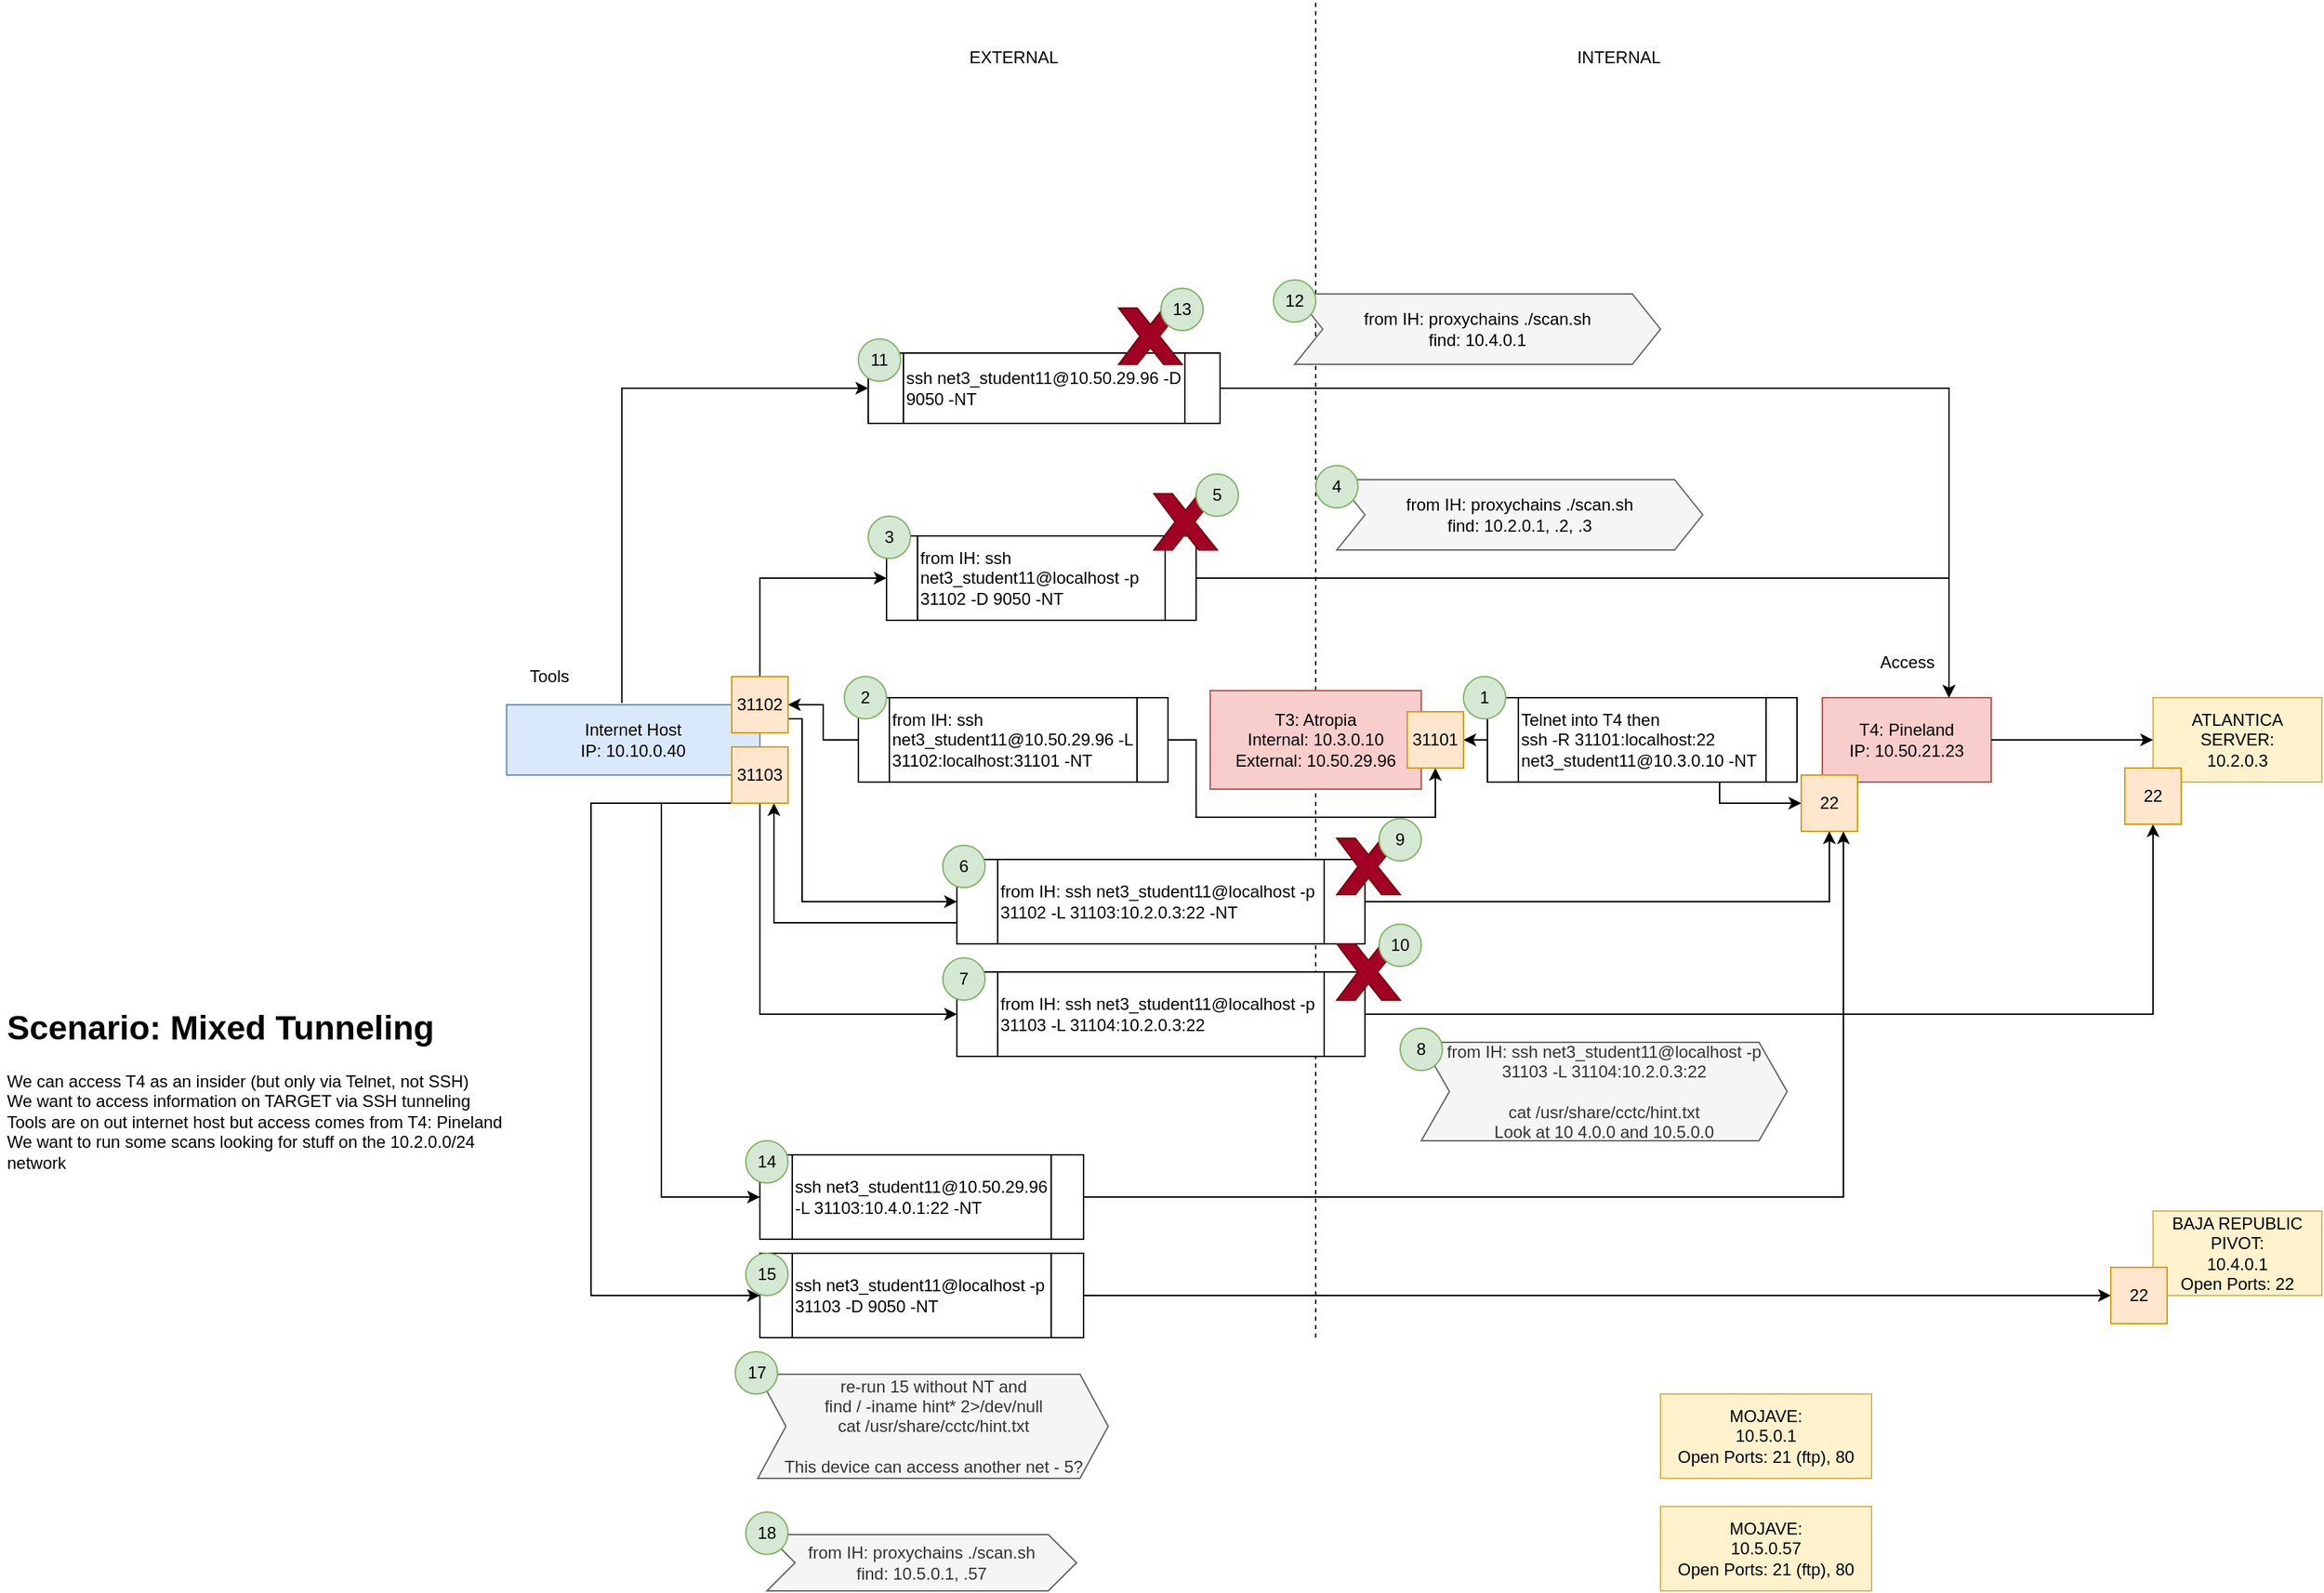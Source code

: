 <mxfile version="16.5.6" type="github">
  <diagram id="JSSCa7bkJR9PmikTlj4o" name="Page-1">
    <mxGraphModel dx="2333" dy="1881" grid="1" gridSize="10" guides="1" tooltips="1" connect="1" arrows="1" fold="1" page="1" pageScale="1" pageWidth="850" pageHeight="1100" math="0" shadow="0">
      <root>
        <mxCell id="0" />
        <mxCell id="1" parent="0" />
        <mxCell id="2QfLTyrHY2M2lkCo5Ux--4" value="" style="endArrow=none;dashed=1;html=1;rounded=0;startArrow=none;" parent="1" edge="1" source="2QfLTyrHY2M2lkCo5Ux--3">
          <mxGeometry width="50" height="50" relative="1" as="geometry">
            <mxPoint x="439.5" y="410" as="sourcePoint" />
            <mxPoint x="425" y="-280" as="targetPoint" />
          </mxGeometry>
        </mxCell>
        <mxCell id="J24ZNAqXqzgIBJFLbZun-23" value="" style="endArrow=none;dashed=1;html=1;rounded=0;" edge="1" parent="1" target="2QfLTyrHY2M2lkCo5Ux--3">
          <mxGeometry width="50" height="50" relative="1" as="geometry">
            <mxPoint x="425" y="670" as="sourcePoint" />
            <mxPoint x="439.5" y="90" as="targetPoint" />
          </mxGeometry>
        </mxCell>
        <mxCell id="J24ZNAqXqzgIBJFLbZun-10" value="" style="edgeStyle=orthogonalEdgeStyle;rounded=0;orthogonalLoop=1;jettySize=auto;html=1;entryX=0;entryY=0.5;entryDx=0;entryDy=0;startArrow=none;exitX=1;exitY=0.75;exitDx=0;exitDy=0;" edge="1" parent="1" source="2QfLTyrHY2M2lkCo5Ux--28" target="J24ZNAqXqzgIBJFLbZun-6">
          <mxGeometry relative="1" as="geometry">
            <mxPoint x="40" y="303" as="sourcePoint" />
            <Array as="points">
              <mxPoint x="60" y="230" />
              <mxPoint x="60" y="360" />
            </Array>
          </mxGeometry>
        </mxCell>
        <mxCell id="J24ZNAqXqzgIBJFLbZun-17" style="edgeStyle=orthogonalEdgeStyle;rounded=0;orthogonalLoop=1;jettySize=auto;html=1;exitX=0.5;exitY=1;exitDx=0;exitDy=0;entryX=0;entryY=0.5;entryDx=0;entryDy=0;" edge="1" parent="1" source="J24ZNAqXqzgIBJFLbZun-12" target="J24ZNAqXqzgIBJFLbZun-16">
          <mxGeometry relative="1" as="geometry" />
        </mxCell>
        <mxCell id="J24ZNAqXqzgIBJFLbZun-44" style="edgeStyle=orthogonalEdgeStyle;rounded=0;orthogonalLoop=1;jettySize=auto;html=1;exitX=0.455;exitY=-0.024;exitDx=0;exitDy=0;entryX=0;entryY=0.5;entryDx=0;entryDy=0;exitPerimeter=0;" edge="1" parent="1" source="2QfLTyrHY2M2lkCo5Ux--1" target="J24ZNAqXqzgIBJFLbZun-36">
          <mxGeometry relative="1" as="geometry">
            <Array as="points">
              <mxPoint x="-68" y="-5" />
            </Array>
          </mxGeometry>
        </mxCell>
        <mxCell id="2QfLTyrHY2M2lkCo5Ux--1" value="Internet Host&lt;br&gt;IP: 10.10.0.40" style="rounded=0;whiteSpace=wrap;html=1;fillColor=#dae8fc;strokeColor=#6c8ebf;" parent="1" vertex="1">
          <mxGeometry x="-150" y="220" width="180" height="50" as="geometry" />
        </mxCell>
        <mxCell id="2QfLTyrHY2M2lkCo5Ux--2" value="Tools" style="text;html=1;align=center;verticalAlign=middle;resizable=0;points=[];autosize=1;strokeColor=none;fillColor=none;" parent="1" vertex="1">
          <mxGeometry x="-140" y="190" width="40" height="20" as="geometry" />
        </mxCell>
        <mxCell id="2QfLTyrHY2M2lkCo5Ux--5" value="EXTERNAL" style="text;html=1;align=center;verticalAlign=middle;resizable=0;points=[];autosize=1;strokeColor=none;fillColor=none;" parent="1" vertex="1">
          <mxGeometry x="170" y="-250" width="80" height="20" as="geometry" />
        </mxCell>
        <mxCell id="2QfLTyrHY2M2lkCo5Ux--6" value="INTERNAL" style="text;html=1;align=center;verticalAlign=middle;resizable=0;points=[];autosize=1;strokeColor=none;fillColor=none;" parent="1" vertex="1">
          <mxGeometry x="605" y="-250" width="70" height="20" as="geometry" />
        </mxCell>
        <mxCell id="2QfLTyrHY2M2lkCo5Ux--7" value="T4: Pineland&lt;br&gt;IP: 10.50.21.23" style="rounded=0;whiteSpace=wrap;html=1;fillColor=#f8cecc;strokeColor=#b85450;" parent="1" vertex="1">
          <mxGeometry x="785" y="215" width="120" height="60" as="geometry" />
        </mxCell>
        <mxCell id="2QfLTyrHY2M2lkCo5Ux--8" value="ATLANTICA SERVER:&lt;br&gt;10.2.0.3" style="rounded=0;whiteSpace=wrap;html=1;fillColor=#fff2cc;strokeColor=#d6b656;" parent="1" vertex="1">
          <mxGeometry x="1020" y="215" width="120" height="60" as="geometry" />
        </mxCell>
        <mxCell id="2QfLTyrHY2M2lkCo5Ux--11" value="Access" style="text;html=1;align=center;verticalAlign=middle;resizable=0;points=[];autosize=1;strokeColor=none;fillColor=none;" parent="1" vertex="1">
          <mxGeometry x="820" y="180" width="50" height="20" as="geometry" />
        </mxCell>
        <mxCell id="2QfLTyrHY2M2lkCo5Ux--13" value="" style="endArrow=classic;html=1;rounded=0;exitX=1;exitY=0.5;exitDx=0;exitDy=0;" parent="1" source="2QfLTyrHY2M2lkCo5Ux--7" target="2QfLTyrHY2M2lkCo5Ux--8" edge="1">
          <mxGeometry width="50" height="50" relative="1" as="geometry">
            <mxPoint x="400" y="220" as="sourcePoint" />
            <mxPoint x="450" y="170" as="targetPoint" />
          </mxGeometry>
        </mxCell>
        <mxCell id="2QfLTyrHY2M2lkCo5Ux--18" value="22" style="whiteSpace=wrap;html=1;aspect=fixed;fillColor=#ffe6cc;strokeColor=#d79b00;" parent="1" vertex="1">
          <mxGeometry x="770" y="270" width="40" height="40" as="geometry" />
        </mxCell>
        <mxCell id="J24ZNAqXqzgIBJFLbZun-22" style="edgeStyle=orthogonalEdgeStyle;rounded=0;orthogonalLoop=1;jettySize=auto;html=1;exitX=0;exitY=0.5;exitDx=0;exitDy=0;entryX=1;entryY=0.5;entryDx=0;entryDy=0;" edge="1" parent="1" source="2QfLTyrHY2M2lkCo5Ux--14" target="2QfLTyrHY2M2lkCo5Ux--17">
          <mxGeometry relative="1" as="geometry" />
        </mxCell>
        <mxCell id="J24ZNAqXqzgIBJFLbZun-31" style="edgeStyle=orthogonalEdgeStyle;rounded=0;orthogonalLoop=1;jettySize=auto;html=1;exitX=0.75;exitY=1;exitDx=0;exitDy=0;entryX=0;entryY=0.5;entryDx=0;entryDy=0;" edge="1" parent="1" source="2QfLTyrHY2M2lkCo5Ux--14" target="2QfLTyrHY2M2lkCo5Ux--18">
          <mxGeometry relative="1" as="geometry">
            <Array as="points">
              <mxPoint x="712" y="290" />
            </Array>
          </mxGeometry>
        </mxCell>
        <mxCell id="2QfLTyrHY2M2lkCo5Ux--14" value="Telnet into T4 then&lt;br&gt;ssh -R 31101:localhost:22 net3_student11@10.3.0.10 -NT" style="shape=process;whiteSpace=wrap;html=1;backgroundOutline=1;align=left;" parent="1" vertex="1">
          <mxGeometry x="547" y="215" width="220" height="60" as="geometry" />
        </mxCell>
        <mxCell id="2QfLTyrHY2M2lkCo5Ux--21" value="1" style="ellipse;whiteSpace=wrap;html=1;aspect=fixed;fillColor=#d5e8d4;strokeColor=#82b366;" parent="1" vertex="1">
          <mxGeometry x="530" y="200" width="30" height="30" as="geometry" />
        </mxCell>
        <mxCell id="J24ZNAqXqzgIBJFLbZun-21" style="edgeStyle=orthogonalEdgeStyle;rounded=0;orthogonalLoop=1;jettySize=auto;html=1;exitX=1;exitY=0.5;exitDx=0;exitDy=0;entryX=0.5;entryY=1;entryDx=0;entryDy=0;" edge="1" parent="1" source="2QfLTyrHY2M2lkCo5Ux--22" target="2QfLTyrHY2M2lkCo5Ux--17">
          <mxGeometry relative="1" as="geometry">
            <Array as="points">
              <mxPoint x="340" y="245" />
              <mxPoint x="340" y="300" />
              <mxPoint x="510" y="300" />
            </Array>
          </mxGeometry>
        </mxCell>
        <mxCell id="J24ZNAqXqzgIBJFLbZun-26" style="edgeStyle=orthogonalEdgeStyle;rounded=0;orthogonalLoop=1;jettySize=auto;html=1;exitX=0;exitY=0.5;exitDx=0;exitDy=0;entryX=1;entryY=0.5;entryDx=0;entryDy=0;" edge="1" parent="1" source="2QfLTyrHY2M2lkCo5Ux--22" target="2QfLTyrHY2M2lkCo5Ux--28">
          <mxGeometry relative="1" as="geometry" />
        </mxCell>
        <mxCell id="2QfLTyrHY2M2lkCo5Ux--22" value="from IH: ssh net3_student11@10.50.29.96 -L 31102:localhost:31101 -NT" style="shape=process;whiteSpace=wrap;html=1;backgroundOutline=1;align=left;" parent="1" vertex="1">
          <mxGeometry x="100" y="215" width="220" height="60" as="geometry" />
        </mxCell>
        <mxCell id="2QfLTyrHY2M2lkCo5Ux--24" value="2" style="ellipse;whiteSpace=wrap;html=1;aspect=fixed;fillColor=#d5e8d4;strokeColor=#82b366;" parent="1" vertex="1">
          <mxGeometry x="90" y="200" width="30" height="30" as="geometry" />
        </mxCell>
        <mxCell id="2QfLTyrHY2M2lkCo5Ux--29" value="&lt;h1&gt;Scenario: Mixed Tunneling&lt;/h1&gt;&lt;span&gt;We can access T4 as an insider (but only via Telnet, not SSH)&lt;/span&gt;&lt;br&gt;&lt;span&gt;We want to access information on TARGET via SSH tunneling&lt;/span&gt;&lt;br&gt;&lt;span&gt;Tools are on out internet host but access comes from T4: Pineland&lt;br&gt;We want to run some scans looking for stuff on the 10.2.0.0/24 network&lt;/span&gt;" style="text;html=1;strokeColor=none;fillColor=none;spacing=5;spacingTop=-20;whiteSpace=wrap;overflow=hidden;rounded=0;" parent="1" vertex="1">
          <mxGeometry x="-510" y="430" width="380" height="120" as="geometry" />
        </mxCell>
        <mxCell id="J24ZNAqXqzgIBJFLbZun-27" style="edgeStyle=orthogonalEdgeStyle;rounded=0;orthogonalLoop=1;jettySize=auto;html=1;exitX=1;exitY=0.5;exitDx=0;exitDy=0;entryX=0.75;entryY=0;entryDx=0;entryDy=0;" edge="1" parent="1" source="2QfLTyrHY2M2lkCo5Ux--31" target="2QfLTyrHY2M2lkCo5Ux--7">
          <mxGeometry relative="1" as="geometry" />
        </mxCell>
        <mxCell id="2QfLTyrHY2M2lkCo5Ux--31" value="from IH: ssh net3_student11@localhost -p 31102 -D 9050 -NT" style="shape=process;whiteSpace=wrap;html=1;backgroundOutline=1;align=left;" parent="1" vertex="1">
          <mxGeometry x="120" y="100" width="220" height="60" as="geometry" />
        </mxCell>
        <mxCell id="2QfLTyrHY2M2lkCo5Ux--39" value="3" style="ellipse;whiteSpace=wrap;html=1;aspect=fixed;fillColor=#d5e8d4;strokeColor=#82b366;" parent="1" vertex="1">
          <mxGeometry x="107" y="86" width="30" height="30" as="geometry" />
        </mxCell>
        <mxCell id="J24ZNAqXqzgIBJFLbZun-11" style="edgeStyle=orthogonalEdgeStyle;rounded=0;orthogonalLoop=1;jettySize=auto;html=1;entryX=0.5;entryY=1;entryDx=0;entryDy=0;" edge="1" parent="1" source="J24ZNAqXqzgIBJFLbZun-6" target="2QfLTyrHY2M2lkCo5Ux--18">
          <mxGeometry relative="1" as="geometry">
            <mxPoint x="1070" y="310" as="targetPoint" />
          </mxGeometry>
        </mxCell>
        <mxCell id="J24ZNAqXqzgIBJFLbZun-29" style="edgeStyle=orthogonalEdgeStyle;rounded=0;orthogonalLoop=1;jettySize=auto;html=1;exitX=0;exitY=0.75;exitDx=0;exitDy=0;entryX=0.75;entryY=1;entryDx=0;entryDy=0;" edge="1" parent="1" source="J24ZNAqXqzgIBJFLbZun-6" target="J24ZNAqXqzgIBJFLbZun-12">
          <mxGeometry relative="1" as="geometry" />
        </mxCell>
        <mxCell id="J24ZNAqXqzgIBJFLbZun-6" value="from IH:&amp;nbsp;ssh net3_student11@localhost -p 31102 -L 31103:10.2.0.3:22 -NT" style="shape=process;whiteSpace=wrap;html=1;backgroundOutline=1;align=left;" vertex="1" parent="1">
          <mxGeometry x="170" y="330" width="290" height="60" as="geometry" />
        </mxCell>
        <mxCell id="J24ZNAqXqzgIBJFLbZun-56" style="edgeStyle=orthogonalEdgeStyle;rounded=0;orthogonalLoop=1;jettySize=auto;html=1;exitX=0.25;exitY=1;exitDx=0;exitDy=0;entryX=0;entryY=0.5;entryDx=0;entryDy=0;" edge="1" parent="1" source="J24ZNAqXqzgIBJFLbZun-12" target="J24ZNAqXqzgIBJFLbZun-55">
          <mxGeometry relative="1" as="geometry">
            <Array as="points">
              <mxPoint x="-40" y="290" />
              <mxPoint x="-40" y="570" />
            </Array>
          </mxGeometry>
        </mxCell>
        <mxCell id="J24ZNAqXqzgIBJFLbZun-62" style="edgeStyle=orthogonalEdgeStyle;rounded=0;orthogonalLoop=1;jettySize=auto;html=1;exitX=0;exitY=1;exitDx=0;exitDy=0;entryX=0;entryY=0.5;entryDx=0;entryDy=0;" edge="1" parent="1" source="J24ZNAqXqzgIBJFLbZun-12" target="J24ZNAqXqzgIBJFLbZun-60">
          <mxGeometry relative="1" as="geometry">
            <Array as="points">
              <mxPoint x="-90" y="290" />
              <mxPoint x="-90" y="640" />
            </Array>
          </mxGeometry>
        </mxCell>
        <mxCell id="J24ZNAqXqzgIBJFLbZun-12" value="31103" style="whiteSpace=wrap;html=1;aspect=fixed;fillColor=#ffe6cc;strokeColor=#d79b00;" vertex="1" parent="1">
          <mxGeometry x="10" y="250" width="40" height="40" as="geometry" />
        </mxCell>
        <mxCell id="J24ZNAqXqzgIBJFLbZun-15" value="6" style="ellipse;whiteSpace=wrap;html=1;aspect=fixed;fillColor=#d5e8d4;strokeColor=#82b366;" vertex="1" parent="1">
          <mxGeometry x="160" y="320" width="30" height="30" as="geometry" />
        </mxCell>
        <mxCell id="J24ZNAqXqzgIBJFLbZun-33" style="edgeStyle=orthogonalEdgeStyle;rounded=0;orthogonalLoop=1;jettySize=auto;html=1;exitX=1;exitY=0.5;exitDx=0;exitDy=0;entryX=0.5;entryY=1;entryDx=0;entryDy=0;" edge="1" parent="1" source="J24ZNAqXqzgIBJFLbZun-16" target="J24ZNAqXqzgIBJFLbZun-32">
          <mxGeometry relative="1" as="geometry" />
        </mxCell>
        <mxCell id="J24ZNAqXqzgIBJFLbZun-16" value="from IH:&amp;nbsp;ssh net3_student11@localhost -p 31103 -L 31104:10.2.0.3:22" style="shape=process;whiteSpace=wrap;html=1;backgroundOutline=1;align=left;" vertex="1" parent="1">
          <mxGeometry x="170" y="410" width="290" height="60" as="geometry" />
        </mxCell>
        <mxCell id="J24ZNAqXqzgIBJFLbZun-18" value="7" style="ellipse;whiteSpace=wrap;html=1;aspect=fixed;fillColor=#d5e8d4;strokeColor=#82b366;" vertex="1" parent="1">
          <mxGeometry x="160" y="400" width="30" height="30" as="geometry" />
        </mxCell>
        <mxCell id="J24ZNAqXqzgIBJFLbZun-25" style="edgeStyle=orthogonalEdgeStyle;rounded=0;orthogonalLoop=1;jettySize=auto;html=1;exitX=0.5;exitY=0;exitDx=0;exitDy=0;entryX=0;entryY=0.5;entryDx=0;entryDy=0;" edge="1" parent="1" source="2QfLTyrHY2M2lkCo5Ux--28" target="2QfLTyrHY2M2lkCo5Ux--31">
          <mxGeometry relative="1" as="geometry" />
        </mxCell>
        <mxCell id="2QfLTyrHY2M2lkCo5Ux--28" value="31102" style="whiteSpace=wrap;html=1;aspect=fixed;fillColor=#ffe6cc;strokeColor=#d79b00;" parent="1" vertex="1">
          <mxGeometry x="10" y="200" width="40" height="40" as="geometry" />
        </mxCell>
        <mxCell id="2QfLTyrHY2M2lkCo5Ux--3" value="T3: Atropia&lt;br&gt;Internal: 10.3.0.10&lt;br&gt;External: 10.50.29.96" style="rounded=0;whiteSpace=wrap;html=1;fillColor=#f8cecc;strokeColor=#b85450;" parent="1" vertex="1">
          <mxGeometry x="350" y="210" width="150" height="70" as="geometry" />
        </mxCell>
        <mxCell id="2QfLTyrHY2M2lkCo5Ux--17" value="31101" style="whiteSpace=wrap;html=1;aspect=fixed;fillColor=#ffe6cc;strokeColor=#d79b00;" parent="1" vertex="1">
          <mxGeometry x="490" y="225" width="40" height="40" as="geometry" />
        </mxCell>
        <mxCell id="J24ZNAqXqzgIBJFLbZun-32" value="22" style="whiteSpace=wrap;html=1;aspect=fixed;fillColor=#ffe6cc;strokeColor=#d79b00;" vertex="1" parent="1">
          <mxGeometry x="1000" y="265" width="40" height="40" as="geometry" />
        </mxCell>
        <mxCell id="J24ZNAqXqzgIBJFLbZun-45" style="edgeStyle=orthogonalEdgeStyle;rounded=0;orthogonalLoop=1;jettySize=auto;html=1;exitX=1;exitY=0.5;exitDx=0;exitDy=0;entryX=0.75;entryY=0;entryDx=0;entryDy=0;" edge="1" parent="1" source="J24ZNAqXqzgIBJFLbZun-36" target="2QfLTyrHY2M2lkCo5Ux--7">
          <mxGeometry relative="1" as="geometry" />
        </mxCell>
        <mxCell id="J24ZNAqXqzgIBJFLbZun-36" value="ssh net3_student11@10.50.29.96 -D 9050 -NT" style="shape=process;whiteSpace=wrap;html=1;backgroundOutline=1;align=left;" vertex="1" parent="1">
          <mxGeometry x="107" y="-30" width="250" height="50" as="geometry" />
        </mxCell>
        <mxCell id="J24ZNAqXqzgIBJFLbZun-37" value="" style="verticalLabelPosition=bottom;verticalAlign=top;html=1;shape=mxgraph.basic.x;fillColor=#a20025;fontColor=#ffffff;strokeColor=#6F0000;" vertex="1" parent="1">
          <mxGeometry x="310" y="70" width="45" height="40" as="geometry" />
        </mxCell>
        <mxCell id="J24ZNAqXqzgIBJFLbZun-3" value="5" style="ellipse;whiteSpace=wrap;html=1;aspect=fixed;fillColor=#d5e8d4;strokeColor=#82b366;" vertex="1" parent="1">
          <mxGeometry x="340" y="56" width="30" height="30" as="geometry" />
        </mxCell>
        <mxCell id="J24ZNAqXqzgIBJFLbZun-40" value="" style="verticalLabelPosition=bottom;verticalAlign=top;html=1;shape=mxgraph.basic.x;fillColor=#a20025;fontColor=#ffffff;strokeColor=#6F0000;" vertex="1" parent="1">
          <mxGeometry x="440" y="315" width="45" height="40" as="geometry" />
        </mxCell>
        <mxCell id="J24ZNAqXqzgIBJFLbZun-41" value="9" style="ellipse;whiteSpace=wrap;html=1;aspect=fixed;fillColor=#d5e8d4;strokeColor=#82b366;" vertex="1" parent="1">
          <mxGeometry x="470" y="301" width="30" height="30" as="geometry" />
        </mxCell>
        <mxCell id="J24ZNAqXqzgIBJFLbZun-42" value="" style="verticalLabelPosition=bottom;verticalAlign=top;html=1;shape=mxgraph.basic.x;fillColor=#a20025;fontColor=#ffffff;strokeColor=#6F0000;" vertex="1" parent="1">
          <mxGeometry x="440" y="390" width="45" height="40" as="geometry" />
        </mxCell>
        <mxCell id="J24ZNAqXqzgIBJFLbZun-43" value="10" style="ellipse;whiteSpace=wrap;html=1;aspect=fixed;fillColor=#d5e8d4;strokeColor=#82b366;" vertex="1" parent="1">
          <mxGeometry x="470" y="376" width="30" height="30" as="geometry" />
        </mxCell>
        <mxCell id="J24ZNAqXqzgIBJFLbZun-46" value="11" style="ellipse;whiteSpace=wrap;html=1;aspect=fixed;fillColor=#d5e8d4;strokeColor=#82b366;" vertex="1" parent="1">
          <mxGeometry x="100" y="-40" width="30" height="30" as="geometry" />
        </mxCell>
        <mxCell id="J24ZNAqXqzgIBJFLbZun-52" value="BAJA REPUBLIC PIVOT:&lt;br&gt;10.4.0.1&lt;br&gt;Open Ports: 22" style="rounded=0;whiteSpace=wrap;html=1;fillColor=#fff2cc;strokeColor=#d6b656;" vertex="1" parent="1">
          <mxGeometry x="1020" y="580" width="120" height="60" as="geometry" />
        </mxCell>
        <mxCell id="J24ZNAqXqzgIBJFLbZun-53" value="" style="verticalLabelPosition=bottom;verticalAlign=top;html=1;shape=mxgraph.basic.x;fillColor=#a20025;fontColor=#ffffff;strokeColor=#6F0000;" vertex="1" parent="1">
          <mxGeometry x="285" y="-62" width="45" height="40" as="geometry" />
        </mxCell>
        <mxCell id="J24ZNAqXqzgIBJFLbZun-54" value="13" style="ellipse;whiteSpace=wrap;html=1;aspect=fixed;fillColor=#d5e8d4;strokeColor=#82b366;" vertex="1" parent="1">
          <mxGeometry x="315" y="-76" width="30" height="30" as="geometry" />
        </mxCell>
        <mxCell id="J24ZNAqXqzgIBJFLbZun-59" style="edgeStyle=orthogonalEdgeStyle;rounded=0;orthogonalLoop=1;jettySize=auto;html=1;exitX=1;exitY=0.5;exitDx=0;exitDy=0;entryX=0.75;entryY=1;entryDx=0;entryDy=0;" edge="1" parent="1" source="J24ZNAqXqzgIBJFLbZun-55" target="2QfLTyrHY2M2lkCo5Ux--18">
          <mxGeometry relative="1" as="geometry" />
        </mxCell>
        <mxCell id="J24ZNAqXqzgIBJFLbZun-55" value="ssh net3_student11@10.50.29.96 -L 31103:10.4.0.1:22 -NT" style="shape=process;whiteSpace=wrap;html=1;backgroundOutline=1;align=left;" vertex="1" parent="1">
          <mxGeometry x="30" y="540" width="230" height="60" as="geometry" />
        </mxCell>
        <mxCell id="J24ZNAqXqzgIBJFLbZun-57" value="14" style="ellipse;whiteSpace=wrap;html=1;aspect=fixed;fillColor=#d5e8d4;strokeColor=#82b366;" vertex="1" parent="1">
          <mxGeometry x="20" y="530" width="30" height="30" as="geometry" />
        </mxCell>
        <mxCell id="J24ZNAqXqzgIBJFLbZun-63" style="edgeStyle=orthogonalEdgeStyle;rounded=0;orthogonalLoop=1;jettySize=auto;html=1;exitX=1;exitY=0.5;exitDx=0;exitDy=0;entryX=0;entryY=0.5;entryDx=0;entryDy=0;" edge="1" parent="1" source="J24ZNAqXqzgIBJFLbZun-60" target="J24ZNAqXqzgIBJFLbZun-64">
          <mxGeometry relative="1" as="geometry" />
        </mxCell>
        <mxCell id="J24ZNAqXqzgIBJFLbZun-60" value="ssh net3_student11@localhost -p 31103 -D 9050 -NT" style="shape=process;whiteSpace=wrap;html=1;backgroundOutline=1;align=left;" vertex="1" parent="1">
          <mxGeometry x="30" y="610" width="230" height="60" as="geometry" />
        </mxCell>
        <mxCell id="J24ZNAqXqzgIBJFLbZun-61" value="15" style="ellipse;whiteSpace=wrap;html=1;aspect=fixed;fillColor=#d5e8d4;strokeColor=#82b366;" vertex="1" parent="1">
          <mxGeometry x="20" y="610" width="30" height="30" as="geometry" />
        </mxCell>
        <mxCell id="J24ZNAqXqzgIBJFLbZun-64" value="22" style="whiteSpace=wrap;html=1;aspect=fixed;fillColor=#ffe6cc;strokeColor=#d79b00;" vertex="1" parent="1">
          <mxGeometry x="990" y="620" width="40" height="40" as="geometry" />
        </mxCell>
        <mxCell id="J24ZNAqXqzgIBJFLbZun-65" value="MOJAVE:&lt;br&gt;10.5.0.1&lt;br&gt;Open Ports: 21 (ftp), 80" style="rounded=0;whiteSpace=wrap;html=1;fillColor=#fff2cc;strokeColor=#d6b656;" vertex="1" parent="1">
          <mxGeometry x="670" y="710" width="150" height="60" as="geometry" />
        </mxCell>
        <mxCell id="J24ZNAqXqzgIBJFLbZun-69" value="&lt;span&gt;from IH: proxychains ./scan.sh&lt;/span&gt;&lt;br&gt;&lt;span&gt;find: 10.5.0.1, .57&lt;/span&gt;" style="shape=step;perimeter=stepPerimeter;whiteSpace=wrap;html=1;fixedSize=1;align=center;fillColor=#f5f5f5;fontColor=#333333;strokeColor=#666666;" vertex="1" parent="1">
          <mxGeometry x="35" y="810" width="220" height="40" as="geometry" />
        </mxCell>
        <mxCell id="J24ZNAqXqzgIBJFLbZun-67" value="18" style="ellipse;whiteSpace=wrap;html=1;aspect=fixed;fillColor=#d5e8d4;strokeColor=#82b366;" vertex="1" parent="1">
          <mxGeometry x="20" y="794" width="30" height="30" as="geometry" />
        </mxCell>
        <mxCell id="J24ZNAqXqzgIBJFLbZun-73" value="&lt;div&gt;from IH: ssh net3_student11@localhost -p 31103 -L 31104:10.2.0.3:22&lt;/div&gt;&lt;div&gt;&lt;br&gt;&lt;/div&gt;&lt;div&gt;cat /usr/share/cctc/hint.txt&lt;/div&gt;&lt;div&gt;Look at 10 4.0.0 and 10.5.0.0&lt;/div&gt;" style="shape=step;perimeter=stepPerimeter;whiteSpace=wrap;html=1;fixedSize=1;align=center;fillColor=#f5f5f5;fontColor=#333333;strokeColor=#666666;" vertex="1" parent="1">
          <mxGeometry x="500" y="460" width="260" height="70" as="geometry" />
        </mxCell>
        <mxCell id="J24ZNAqXqzgIBJFLbZun-35" value="8" style="ellipse;whiteSpace=wrap;html=1;aspect=fixed;fillColor=#d5e8d4;strokeColor=#82b366;" vertex="1" parent="1">
          <mxGeometry x="485" y="450" width="30" height="30" as="geometry" />
        </mxCell>
        <mxCell id="J24ZNAqXqzgIBJFLbZun-75" value="&lt;span style=&quot;color: rgb(0 , 0 , 0) ; text-align: left&quot;&gt;from IH: proxychains ./scan.sh&lt;/span&gt;&lt;br style=&quot;color: rgb(0 , 0 , 0) ; text-align: left&quot;&gt;&lt;span style=&quot;color: rgb(0 , 0 , 0) ; text-align: left&quot;&gt;find: 10.2.0.1, .2, .3&lt;/span&gt;" style="shape=step;perimeter=stepPerimeter;whiteSpace=wrap;html=1;fixedSize=1;align=center;fillColor=#f5f5f5;fontColor=#333333;strokeColor=#666666;" vertex="1" parent="1">
          <mxGeometry x="440" y="60" width="260" height="50" as="geometry" />
        </mxCell>
        <mxCell id="J24ZNAqXqzgIBJFLbZun-76" value="4" style="ellipse;whiteSpace=wrap;html=1;aspect=fixed;fillColor=#d5e8d4;strokeColor=#82b366;" vertex="1" parent="1">
          <mxGeometry x="425" y="50" width="30" height="30" as="geometry" />
        </mxCell>
        <mxCell id="J24ZNAqXqzgIBJFLbZun-77" value="&lt;span style=&quot;color: rgb(0 , 0 , 0) ; text-align: left&quot;&gt;from IH: proxychains ./scan.sh&lt;/span&gt;&lt;br style=&quot;color: rgb(0 , 0 , 0) ; text-align: left&quot;&gt;&lt;span style=&quot;color: rgb(0 , 0 , 0) ; text-align: left&quot;&gt;find: 10.4.0.1&lt;/span&gt;" style="shape=step;perimeter=stepPerimeter;whiteSpace=wrap;html=1;fixedSize=1;align=center;fillColor=#f5f5f5;fontColor=#333333;strokeColor=#666666;" vertex="1" parent="1">
          <mxGeometry x="410" y="-72" width="260" height="50" as="geometry" />
        </mxCell>
        <mxCell id="J24ZNAqXqzgIBJFLbZun-78" value="12" style="ellipse;whiteSpace=wrap;html=1;aspect=fixed;fillColor=#d5e8d4;strokeColor=#82b366;" vertex="1" parent="1">
          <mxGeometry x="395" y="-82" width="30" height="30" as="geometry" />
        </mxCell>
        <mxCell id="J24ZNAqXqzgIBJFLbZun-79" value="MOJAVE:&lt;br&gt;10.5.0.57&lt;br&gt;Open Ports: 21 (ftp), 80" style="rounded=0;whiteSpace=wrap;html=1;fillColor=#fff2cc;strokeColor=#d6b656;" vertex="1" parent="1">
          <mxGeometry x="670" y="790" width="150" height="60" as="geometry" />
        </mxCell>
        <mxCell id="J24ZNAqXqzgIBJFLbZun-80" value="re-run 15 without NT and&lt;br&gt;find / -iname hint* 2&amp;gt;/dev/null&lt;br&gt;cat /usr/share/cctc/hint.txt&lt;br&gt;&lt;br&gt;This device can access another net - 5?" style="shape=step;perimeter=stepPerimeter;whiteSpace=wrap;html=1;fixedSize=1;align=center;fillColor=#f5f5f5;fontColor=#333333;strokeColor=#666666;" vertex="1" parent="1">
          <mxGeometry x="28.5" y="696" width="249" height="74" as="geometry" />
        </mxCell>
        <mxCell id="J24ZNAqXqzgIBJFLbZun-81" value="17" style="ellipse;whiteSpace=wrap;html=1;aspect=fixed;fillColor=#d5e8d4;strokeColor=#82b366;" vertex="1" parent="1">
          <mxGeometry x="12.5" y="680" width="30" height="30" as="geometry" />
        </mxCell>
      </root>
    </mxGraphModel>
  </diagram>
</mxfile>
